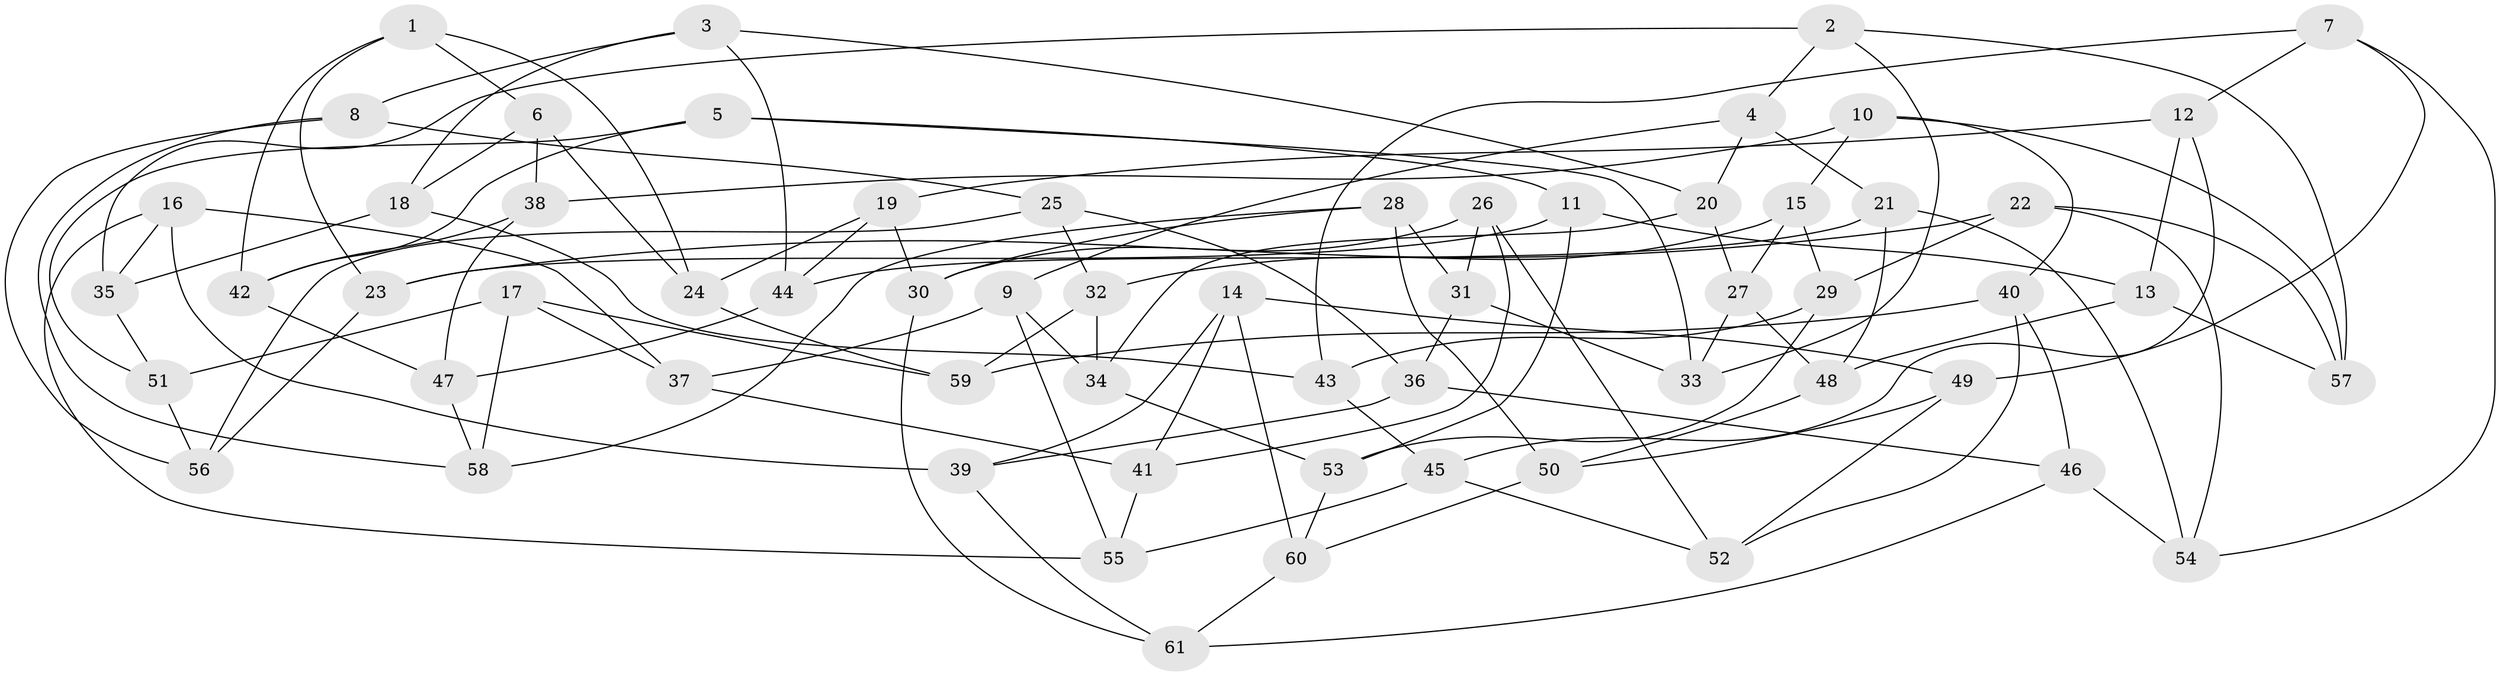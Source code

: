 // Generated by graph-tools (version 1.1) at 2025/57/03/09/25 04:57:14]
// undirected, 61 vertices, 122 edges
graph export_dot {
graph [start="1"]
  node [color=gray90,style=filled];
  1;
  2;
  3;
  4;
  5;
  6;
  7;
  8;
  9;
  10;
  11;
  12;
  13;
  14;
  15;
  16;
  17;
  18;
  19;
  20;
  21;
  22;
  23;
  24;
  25;
  26;
  27;
  28;
  29;
  30;
  31;
  32;
  33;
  34;
  35;
  36;
  37;
  38;
  39;
  40;
  41;
  42;
  43;
  44;
  45;
  46;
  47;
  48;
  49;
  50;
  51;
  52;
  53;
  54;
  55;
  56;
  57;
  58;
  59;
  60;
  61;
  1 -- 23;
  1 -- 6;
  1 -- 42;
  1 -- 24;
  2 -- 4;
  2 -- 57;
  2 -- 35;
  2 -- 33;
  3 -- 20;
  3 -- 18;
  3 -- 44;
  3 -- 8;
  4 -- 20;
  4 -- 9;
  4 -- 21;
  5 -- 42;
  5 -- 11;
  5 -- 33;
  5 -- 51;
  6 -- 38;
  6 -- 24;
  6 -- 18;
  7 -- 49;
  7 -- 12;
  7 -- 43;
  7 -- 54;
  8 -- 56;
  8 -- 25;
  8 -- 58;
  9 -- 37;
  9 -- 34;
  9 -- 55;
  10 -- 15;
  10 -- 57;
  10 -- 40;
  10 -- 38;
  11 -- 13;
  11 -- 23;
  11 -- 53;
  12 -- 19;
  12 -- 13;
  12 -- 45;
  13 -- 57;
  13 -- 48;
  14 -- 39;
  14 -- 41;
  14 -- 60;
  14 -- 49;
  15 -- 29;
  15 -- 32;
  15 -- 27;
  16 -- 39;
  16 -- 55;
  16 -- 37;
  16 -- 35;
  17 -- 58;
  17 -- 51;
  17 -- 59;
  17 -- 37;
  18 -- 35;
  18 -- 43;
  19 -- 24;
  19 -- 30;
  19 -- 44;
  20 -- 34;
  20 -- 27;
  21 -- 48;
  21 -- 54;
  21 -- 44;
  22 -- 23;
  22 -- 57;
  22 -- 54;
  22 -- 29;
  23 -- 56;
  24 -- 59;
  25 -- 32;
  25 -- 56;
  25 -- 36;
  26 -- 31;
  26 -- 30;
  26 -- 52;
  26 -- 41;
  27 -- 48;
  27 -- 33;
  28 -- 50;
  28 -- 31;
  28 -- 30;
  28 -- 58;
  29 -- 43;
  29 -- 53;
  30 -- 61;
  31 -- 36;
  31 -- 33;
  32 -- 34;
  32 -- 59;
  34 -- 53;
  35 -- 51;
  36 -- 39;
  36 -- 46;
  37 -- 41;
  38 -- 47;
  38 -- 42;
  39 -- 61;
  40 -- 59;
  40 -- 52;
  40 -- 46;
  41 -- 55;
  42 -- 47;
  43 -- 45;
  44 -- 47;
  45 -- 55;
  45 -- 52;
  46 -- 54;
  46 -- 61;
  47 -- 58;
  48 -- 50;
  49 -- 50;
  49 -- 52;
  50 -- 60;
  51 -- 56;
  53 -- 60;
  60 -- 61;
}
